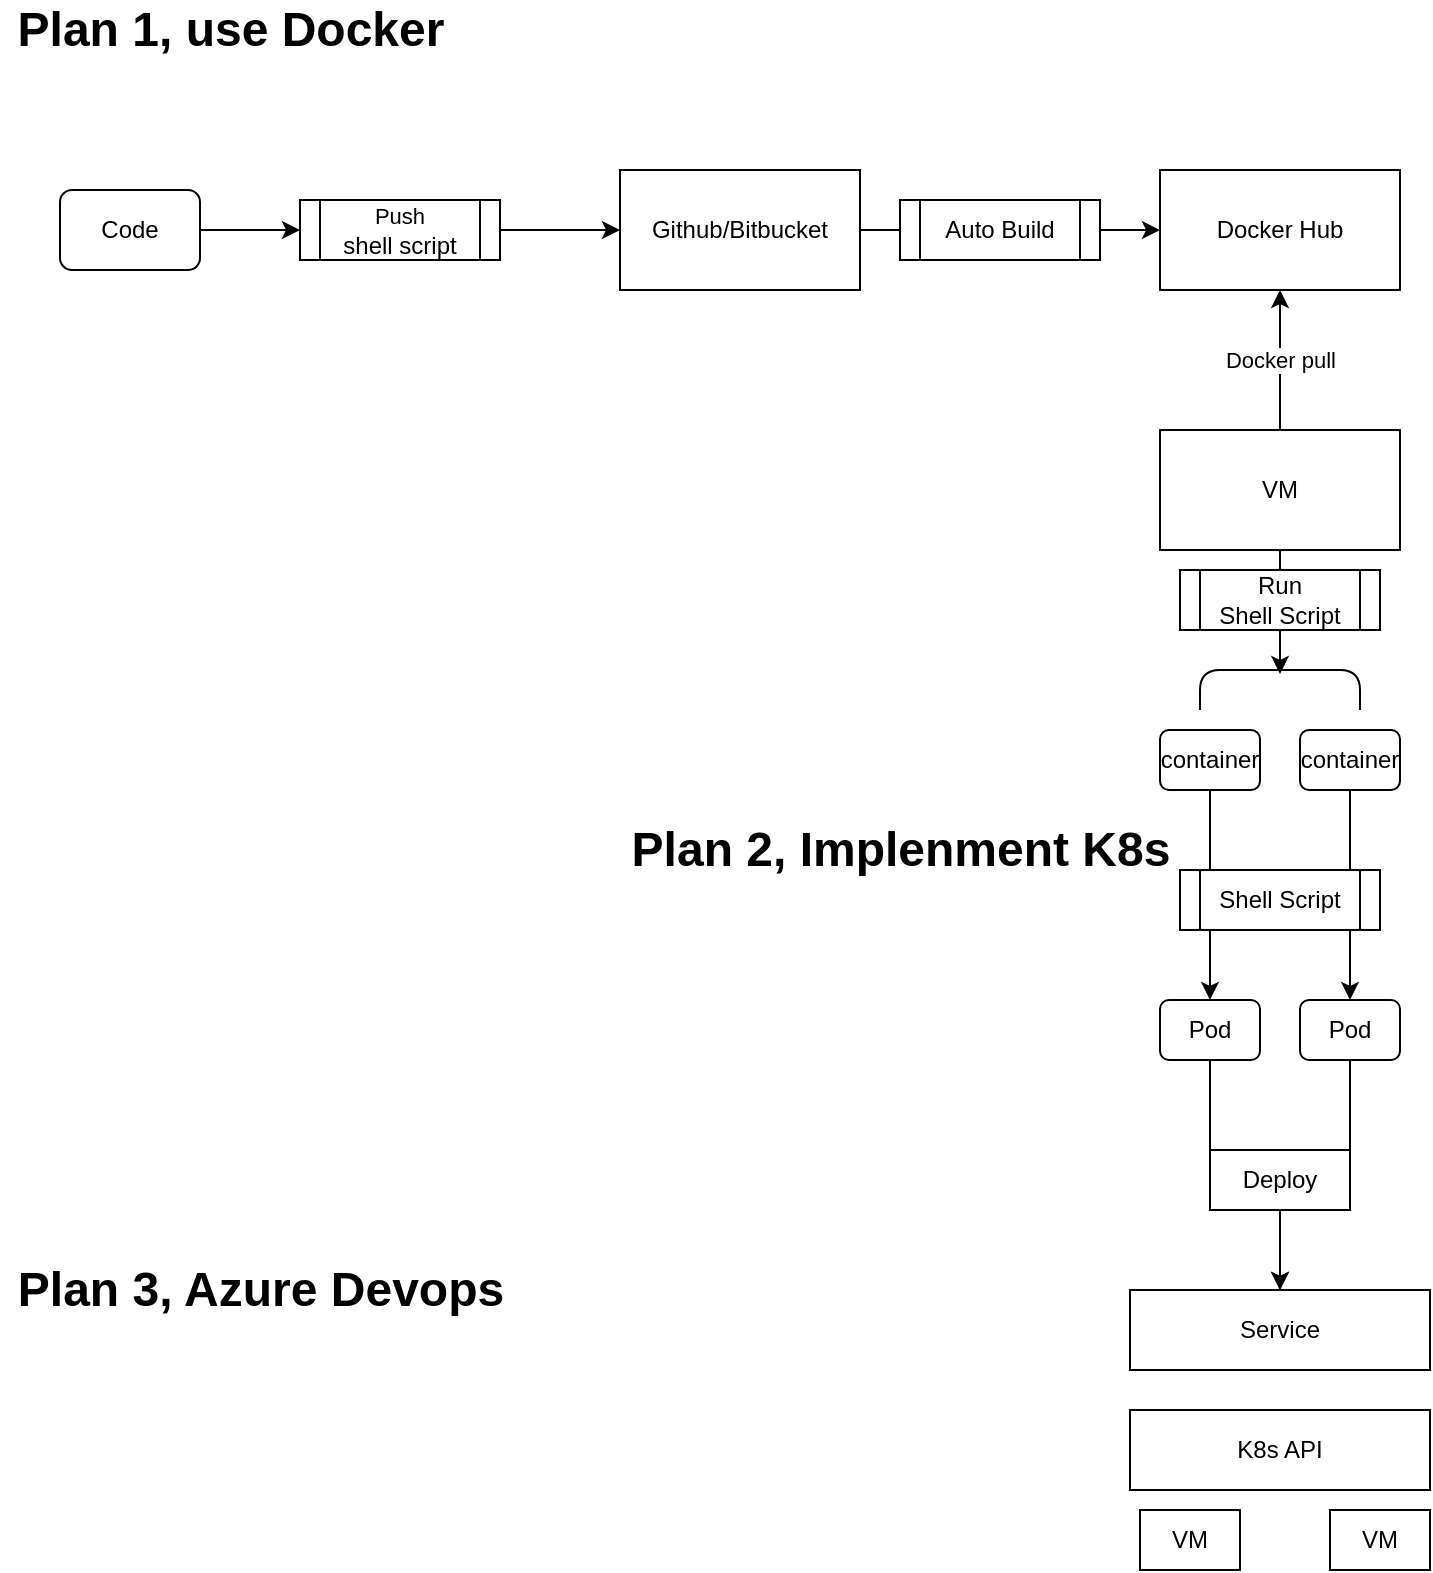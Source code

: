 <mxfile version="14.1.8" type="device"><diagram id="q26d9Nv7yzuSTQC4bq71" name="Page-1"><mxGraphModel dx="904" dy="860" grid="1" gridSize="10" guides="1" tooltips="1" connect="1" arrows="1" fold="1" page="1" pageScale="1" pageWidth="850" pageHeight="1100" math="0" shadow="0"><root><mxCell id="0"/><mxCell id="1" parent="0"/><mxCell id="4aVScvmLS0I2fn8O51Jz-1" value="&lt;b&gt;&lt;font style=&quot;font-size: 24px&quot;&gt;Plan 1, use Docker&lt;/font&gt;&lt;/b&gt;" style="text;html=1;align=center;verticalAlign=middle;resizable=0;points=[];autosize=1;" vertex="1" parent="1"><mxGeometry x="30" y="40" width="230" height="20" as="geometry"/></mxCell><mxCell id="4aVScvmLS0I2fn8O51Jz-6" style="edgeStyle=orthogonalEdgeStyle;rounded=0;orthogonalLoop=1;jettySize=auto;html=1;" edge="1" parent="1" source="4aVScvmLS0I2fn8O51Jz-2" target="4aVScvmLS0I2fn8O51Jz-5"><mxGeometry relative="1" as="geometry"/></mxCell><mxCell id="4aVScvmLS0I2fn8O51Jz-2" value="Github/Bitbucket" style="rounded=0;whiteSpace=wrap;html=1;" vertex="1" parent="1"><mxGeometry x="340" y="120" width="120" height="60" as="geometry"/></mxCell><mxCell id="4aVScvmLS0I2fn8O51Jz-4" style="edgeStyle=orthogonalEdgeStyle;rounded=0;orthogonalLoop=1;jettySize=auto;html=1;" edge="1" parent="1" source="4aVScvmLS0I2fn8O51Jz-32" target="4aVScvmLS0I2fn8O51Jz-2"><mxGeometry relative="1" as="geometry"/></mxCell><mxCell id="4aVScvmLS0I2fn8O51Jz-3" value="Code" style="rounded=1;whiteSpace=wrap;html=1;" vertex="1" parent="1"><mxGeometry x="60" y="130" width="70" height="40" as="geometry"/></mxCell><mxCell id="4aVScvmLS0I2fn8O51Jz-5" value="Docker Hub" style="rounded=0;whiteSpace=wrap;html=1;" vertex="1" parent="1"><mxGeometry x="610" y="120" width="120" height="60" as="geometry"/></mxCell><mxCell id="4aVScvmLS0I2fn8O51Jz-10" value="Docker pull" style="edgeStyle=orthogonalEdgeStyle;rounded=0;orthogonalLoop=1;jettySize=auto;html=1;entryX=0.5;entryY=1;entryDx=0;entryDy=0;" edge="1" parent="1" source="4aVScvmLS0I2fn8O51Jz-9" target="4aVScvmLS0I2fn8O51Jz-5"><mxGeometry relative="1" as="geometry"/></mxCell><mxCell id="4aVScvmLS0I2fn8O51Jz-18" style="edgeStyle=orthogonalEdgeStyle;rounded=0;orthogonalLoop=1;jettySize=auto;html=1;entryX=0.1;entryY=0.5;entryDx=0;entryDy=0;entryPerimeter=0;" edge="1" parent="1" source="4aVScvmLS0I2fn8O51Jz-9" target="4aVScvmLS0I2fn8O51Jz-13"><mxGeometry relative="1" as="geometry"/></mxCell><mxCell id="4aVScvmLS0I2fn8O51Jz-9" value="VM" style="rounded=0;whiteSpace=wrap;html=1;" vertex="1" parent="1"><mxGeometry x="610" y="250" width="120" height="60" as="geometry"/></mxCell><mxCell id="4aVScvmLS0I2fn8O51Jz-22" style="edgeStyle=orthogonalEdgeStyle;rounded=0;orthogonalLoop=1;jettySize=auto;html=1;entryX=0.5;entryY=0;entryDx=0;entryDy=0;" edge="1" parent="1" source="4aVScvmLS0I2fn8O51Jz-11" target="4aVScvmLS0I2fn8O51Jz-20"><mxGeometry relative="1" as="geometry"/></mxCell><mxCell id="4aVScvmLS0I2fn8O51Jz-11" value="container" style="rounded=1;whiteSpace=wrap;html=1;" vertex="1" parent="1"><mxGeometry x="610" y="400" width="50" height="30" as="geometry"/></mxCell><mxCell id="4aVScvmLS0I2fn8O51Jz-23" style="edgeStyle=orthogonalEdgeStyle;rounded=0;orthogonalLoop=1;jettySize=auto;html=1;entryX=0.5;entryY=0;entryDx=0;entryDy=0;" edge="1" parent="1" source="4aVScvmLS0I2fn8O51Jz-12" target="4aVScvmLS0I2fn8O51Jz-21"><mxGeometry relative="1" as="geometry"/></mxCell><mxCell id="4aVScvmLS0I2fn8O51Jz-12" value="container" style="rounded=1;whiteSpace=wrap;html=1;" vertex="1" parent="1"><mxGeometry x="680" y="400" width="50" height="30" as="geometry"/></mxCell><mxCell id="4aVScvmLS0I2fn8O51Jz-13" value="" style="shape=curlyBracket;whiteSpace=wrap;html=1;rounded=1;rotation=90;size=0;" vertex="1" parent="1"><mxGeometry x="660" y="340" width="20" height="80" as="geometry"/></mxCell><mxCell id="4aVScvmLS0I2fn8O51Jz-16" value="&lt;b&gt;&lt;font style=&quot;font-size: 24px&quot;&gt;Plan 2, Implenment K8s&lt;/font&gt;&lt;/b&gt;" style="text;html=1;align=center;verticalAlign=middle;resizable=0;points=[];autosize=1;" vertex="1" parent="1"><mxGeometry x="340" y="450" width="280" height="20" as="geometry"/></mxCell><mxCell id="4aVScvmLS0I2fn8O51Jz-25" style="edgeStyle=orthogonalEdgeStyle;rounded=0;orthogonalLoop=1;jettySize=auto;html=1;" edge="1" parent="1" source="4aVScvmLS0I2fn8O51Jz-20" target="4aVScvmLS0I2fn8O51Jz-24"><mxGeometry relative="1" as="geometry"/></mxCell><mxCell id="4aVScvmLS0I2fn8O51Jz-20" value="Pod" style="rounded=1;whiteSpace=wrap;html=1;" vertex="1" parent="1"><mxGeometry x="610" y="535" width="50" height="30" as="geometry"/></mxCell><mxCell id="4aVScvmLS0I2fn8O51Jz-26" style="edgeStyle=orthogonalEdgeStyle;rounded=0;orthogonalLoop=1;jettySize=auto;html=1;entryX=0.5;entryY=0;entryDx=0;entryDy=0;" edge="1" parent="1" source="4aVScvmLS0I2fn8O51Jz-21" target="4aVScvmLS0I2fn8O51Jz-24"><mxGeometry relative="1" as="geometry"/></mxCell><mxCell id="4aVScvmLS0I2fn8O51Jz-21" value="Pod" style="rounded=1;whiteSpace=wrap;html=1;" vertex="1" parent="1"><mxGeometry x="680" y="535" width="50" height="30" as="geometry"/></mxCell><mxCell id="4aVScvmLS0I2fn8O51Jz-24" value="Service" style="rounded=0;whiteSpace=wrap;html=1;" vertex="1" parent="1"><mxGeometry x="595" y="680" width="150" height="40" as="geometry"/></mxCell><mxCell id="4aVScvmLS0I2fn8O51Jz-27" value="Deploy" style="rounded=0;whiteSpace=wrap;html=1;" vertex="1" parent="1"><mxGeometry x="635" y="610" width="70" height="30" as="geometry"/></mxCell><mxCell id="4aVScvmLS0I2fn8O51Jz-28" value="K8s API" style="rounded=0;whiteSpace=wrap;html=1;" vertex="1" parent="1"><mxGeometry x="595" y="740" width="150" height="40" as="geometry"/></mxCell><mxCell id="4aVScvmLS0I2fn8O51Jz-29" value="VM" style="rounded=0;whiteSpace=wrap;html=1;" vertex="1" parent="1"><mxGeometry x="600" y="790" width="50" height="30" as="geometry"/></mxCell><mxCell id="4aVScvmLS0I2fn8O51Jz-30" value="VM" style="rounded=0;whiteSpace=wrap;html=1;" vertex="1" parent="1"><mxGeometry x="695" y="790" width="50" height="30" as="geometry"/></mxCell><mxCell id="4aVScvmLS0I2fn8O51Jz-32" value="&lt;span style=&quot;font-size: 11px ; background-color: rgb(255 , 255 , 255)&quot;&gt;Push&lt;br&gt;&lt;/span&gt;shell script" style="shape=process;whiteSpace=wrap;html=1;backgroundOutline=1;" vertex="1" parent="1"><mxGeometry x="180" y="135" width="100" height="30" as="geometry"/></mxCell><mxCell id="4aVScvmLS0I2fn8O51Jz-33" style="edgeStyle=orthogonalEdgeStyle;rounded=0;orthogonalLoop=1;jettySize=auto;html=1;" edge="1" parent="1" source="4aVScvmLS0I2fn8O51Jz-3" target="4aVScvmLS0I2fn8O51Jz-32"><mxGeometry relative="1" as="geometry"><mxPoint x="130" y="150" as="sourcePoint"/><mxPoint x="340" y="150" as="targetPoint"/></mxGeometry></mxCell><mxCell id="4aVScvmLS0I2fn8O51Jz-34" value="&lt;span&gt;Auto Build&lt;/span&gt;" style="shape=process;whiteSpace=wrap;html=1;backgroundOutline=1;" vertex="1" parent="1"><mxGeometry x="480" y="135" width="100" height="30" as="geometry"/></mxCell><mxCell id="4aVScvmLS0I2fn8O51Jz-35" value="&lt;span&gt;Run&lt;br&gt;Shell Script&lt;br&gt;&lt;/span&gt;" style="shape=process;whiteSpace=wrap;html=1;backgroundOutline=1;" vertex="1" parent="1"><mxGeometry x="620" y="320" width="100" height="30" as="geometry"/></mxCell><mxCell id="4aVScvmLS0I2fn8O51Jz-36" value="&lt;span&gt;Shell Script&lt;br&gt;&lt;/span&gt;" style="shape=process;whiteSpace=wrap;html=1;backgroundOutline=1;" vertex="1" parent="1"><mxGeometry x="620" y="470" width="100" height="30" as="geometry"/></mxCell><mxCell id="4aVScvmLS0I2fn8O51Jz-37" value="&lt;b&gt;&lt;font style=&quot;font-size: 24px&quot;&gt;Plan 3, Azure Devops&lt;/font&gt;&lt;/b&gt;" style="text;html=1;align=center;verticalAlign=middle;resizable=0;points=[];autosize=1;" vertex="1" parent="1"><mxGeometry x="30" y="670" width="260" height="20" as="geometry"/></mxCell></root></mxGraphModel></diagram></mxfile>
